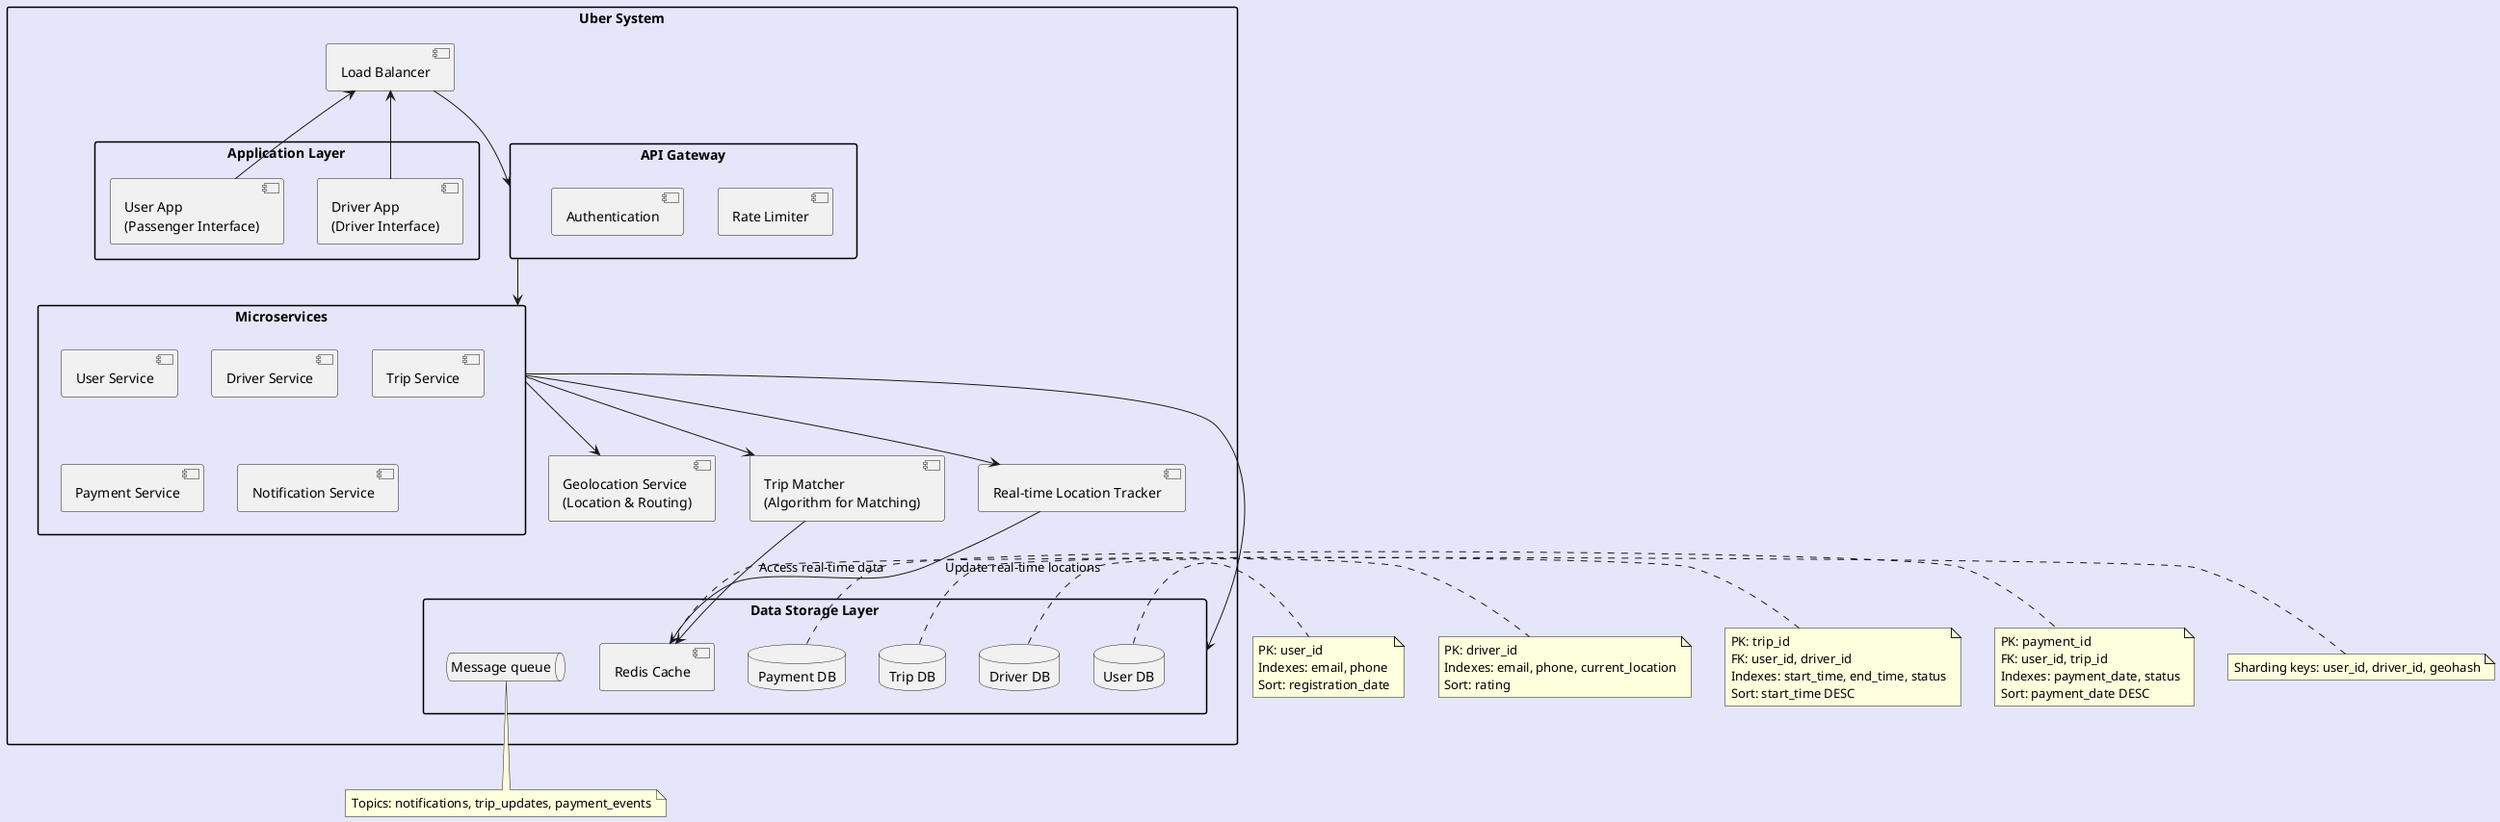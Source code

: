 @startuml
!define Component component
!define Database database
!define Queue queue

skinparam backgroundColor #E6E6FA
skinparam packageStyle rectangle
skinparam componentStyle uml2

allowmixing

package "Uber System" {
    Component "Load Balancer" as LB

    package "Application Layer" {
        Component "User App\n(Passenger Interface)" as UserApp
        Component "Driver App\n(Driver Interface)" as DriverApp
    }

    package "API Gateway" as APIGateway {
        Component "Rate Limiter" as RateLimiter
        Component "Authentication" as Auth
    }

    package "Microservices" {
        Component "User Service" as UserService
        Component "Driver Service" as DriverService
        Component "Trip Service" as TripService
        Component "Payment Service" as PaymentService
        Component "Notification Service" as NotificationService
    }

    Component "Geolocation Service\n(Location & Routing)" as Geolocation
    Component "Trip Matcher\n(Algorithm for Matching)" as Matcher
    Component "Real-time Location Tracker" as LocationTracker

    package "Data Storage Layer" {
        Database "User DB" as UserDB
        Database "Driver DB" as DriverDB
        Database "Trip DB" as TripDB
        Database "Payment DB" as PaymentDB
        Queue "Message Queue" as MQ
        Component "Redis Cache" as Redis
    }

    LB -down-> APIGateway
    APIGateway -down-> Microservices
    Microservices -down-> "Data Storage Layer"
    Microservices --> Geolocation
    Microservices --> Matcher
    Microservices --> LocationTracker
    LocationTracker --> Redis : Update real-time locations
    Matcher --> Redis : Access real-time data
    UserApp -up-> LB
    DriverApp -up-> LB
}

note right of UserDB
  PK: user_id
  Indexes: email, phone
  Sort: registration_date
endnote

note right of DriverDB
  PK: driver_id
  Indexes: email, phone, current_location
  Sort: rating
endnote

note right of TripDB
  PK: trip_id
  FK: user_id, driver_id
  Indexes: start_time, end_time, status
  Sort: start_time DESC
endnote

note right of PaymentDB
  PK: payment_id
  FK: user_id, trip_id
  Indexes: payment_date, status
  Sort: payment_date DESC
endnote

note right of Redis
  Sharding keys: user_id, driver_id, geohash
endnote

note bottom of MQ
  Topics: notifications, trip_updates, payment_events
endnote

@enduml
